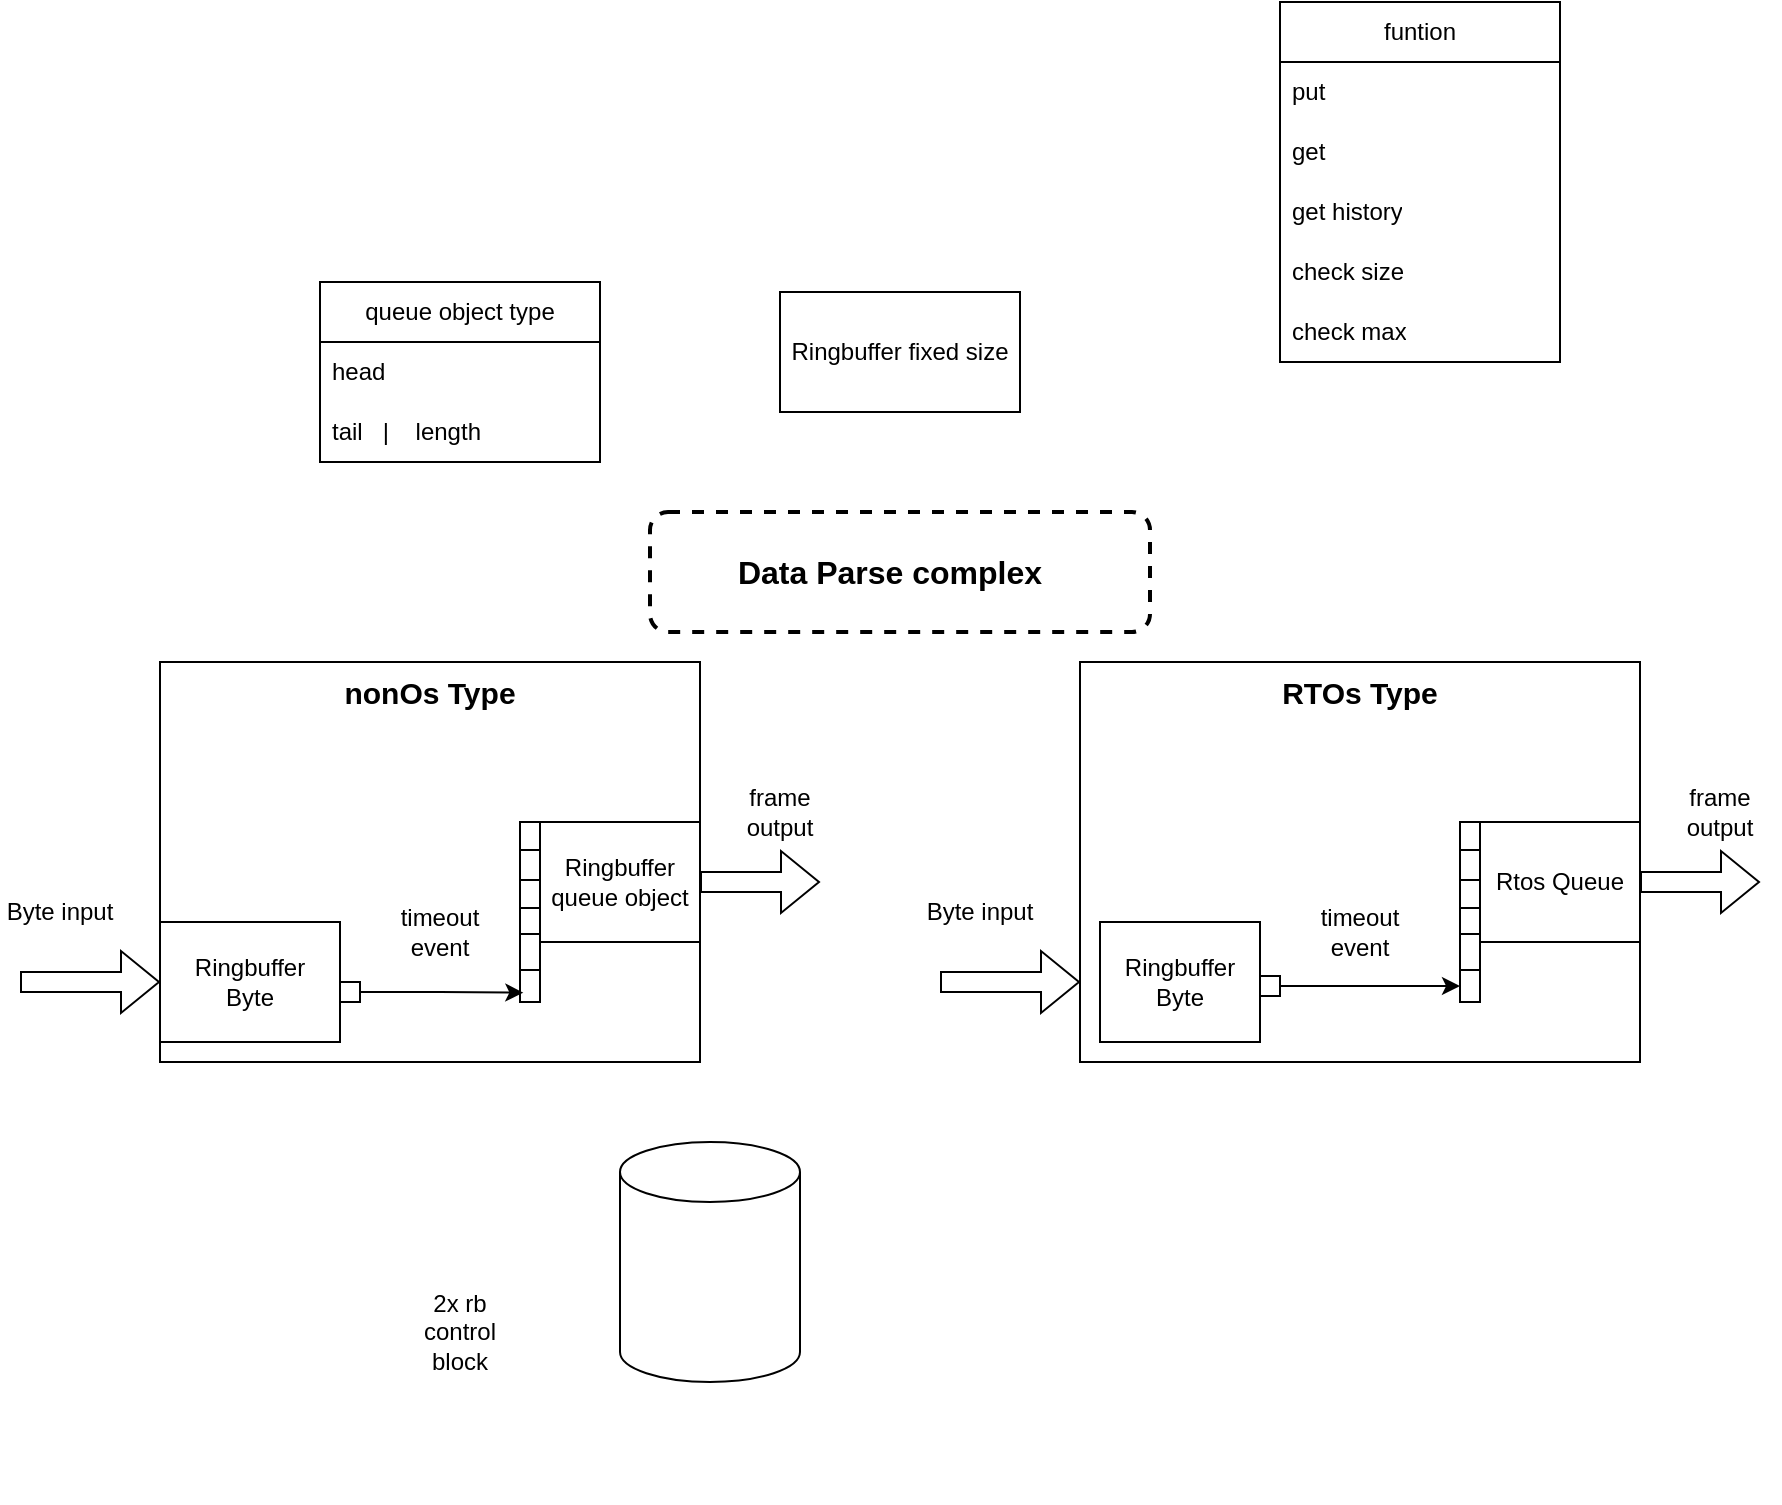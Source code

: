 <mxfile version="22.1.2" type="device">
  <diagram name="Page-1" id="YVvjcciK5aUMX96zlNBk">
    <mxGraphModel dx="2097" dy="727" grid="1" gridSize="10" guides="1" tooltips="1" connect="1" arrows="1" fold="1" page="1" pageScale="1" pageWidth="850" pageHeight="1100" math="0" shadow="0">
      <root>
        <mxCell id="0" />
        <mxCell id="1" parent="0" />
        <mxCell id="DnMKJDQOREoVa0s89lyH-1" value="Ringbuffer fixed size" style="rounded=0;whiteSpace=wrap;html=1;" vertex="1" parent="1">
          <mxGeometry x="310" y="195" width="120" height="60" as="geometry" />
        </mxCell>
        <mxCell id="DnMKJDQOREoVa0s89lyH-2" value="" style="rounded=0;whiteSpace=wrap;html=1;container=1;" vertex="1" parent="1">
          <mxGeometry y="380" width="270" height="200" as="geometry" />
        </mxCell>
        <mxCell id="DnMKJDQOREoVa0s89lyH-5" value="Ringbuffer&lt;br&gt;Byte" style="rounded=0;whiteSpace=wrap;html=1;" vertex="1" parent="DnMKJDQOREoVa0s89lyH-2">
          <mxGeometry y="130" width="90" height="60" as="geometry" />
        </mxCell>
        <mxCell id="DnMKJDQOREoVa0s89lyH-6" value="Ringbuffer&lt;br&gt;queue object" style="rounded=0;whiteSpace=wrap;html=1;" vertex="1" parent="DnMKJDQOREoVa0s89lyH-2">
          <mxGeometry x="190" y="80" width="80" height="60" as="geometry" />
        </mxCell>
        <mxCell id="DnMKJDQOREoVa0s89lyH-4" value="&lt;b&gt;&lt;font style=&quot;font-size: 15px;&quot;&gt;nonOs Type&lt;/font&gt;&lt;/b&gt;" style="text;html=1;strokeColor=none;fillColor=none;align=center;verticalAlign=middle;whiteSpace=wrap;rounded=0;" vertex="1" parent="DnMKJDQOREoVa0s89lyH-2">
          <mxGeometry x="85" width="100" height="30" as="geometry" />
        </mxCell>
        <mxCell id="DnMKJDQOREoVa0s89lyH-58" value="timeout event" style="text;html=1;strokeColor=none;fillColor=none;align=center;verticalAlign=middle;whiteSpace=wrap;rounded=0;" vertex="1" parent="DnMKJDQOREoVa0s89lyH-2">
          <mxGeometry x="110" y="120" width="60" height="30" as="geometry" />
        </mxCell>
        <mxCell id="DnMKJDQOREoVa0s89lyH-36" value="" style="shape=table;startSize=0;container=1;collapsible=0;childLayout=tableLayout;fontSize=16;" vertex="1" parent="DnMKJDQOREoVa0s89lyH-2">
          <mxGeometry x="180" y="80" width="10" height="90" as="geometry" />
        </mxCell>
        <mxCell id="DnMKJDQOREoVa0s89lyH-37" value="" style="shape=tableRow;horizontal=0;startSize=0;swimlaneHead=0;swimlaneBody=0;strokeColor=inherit;top=0;left=0;bottom=0;right=0;collapsible=0;dropTarget=0;fillColor=none;points=[[0,0.5],[1,0.5]];portConstraint=eastwest;fontSize=16;" vertex="1" parent="DnMKJDQOREoVa0s89lyH-36">
          <mxGeometry width="10" height="14" as="geometry" />
        </mxCell>
        <mxCell id="DnMKJDQOREoVa0s89lyH-38" value="" style="shape=partialRectangle;html=1;whiteSpace=wrap;connectable=0;strokeColor=inherit;overflow=hidden;fillColor=none;top=0;left=0;bottom=0;right=0;pointerEvents=1;fontSize=10;" vertex="1" parent="DnMKJDQOREoVa0s89lyH-37">
          <mxGeometry width="10" height="14" as="geometry">
            <mxRectangle width="10" height="14" as="alternateBounds" />
          </mxGeometry>
        </mxCell>
        <mxCell id="DnMKJDQOREoVa0s89lyH-49" style="shape=tableRow;horizontal=0;startSize=0;swimlaneHead=0;swimlaneBody=0;strokeColor=inherit;top=0;left=0;bottom=0;right=0;collapsible=0;dropTarget=0;fillColor=none;points=[[0,0.5],[1,0.5]];portConstraint=eastwest;fontSize=16;" vertex="1" parent="DnMKJDQOREoVa0s89lyH-36">
          <mxGeometry y="14" width="10" height="15" as="geometry" />
        </mxCell>
        <mxCell id="DnMKJDQOREoVa0s89lyH-50" style="shape=partialRectangle;html=1;whiteSpace=wrap;connectable=0;strokeColor=inherit;overflow=hidden;fillColor=none;top=0;left=0;bottom=0;right=0;pointerEvents=1;fontSize=16;" vertex="1" parent="DnMKJDQOREoVa0s89lyH-49">
          <mxGeometry width="10" height="15" as="geometry">
            <mxRectangle width="10" height="15" as="alternateBounds" />
          </mxGeometry>
        </mxCell>
        <mxCell id="DnMKJDQOREoVa0s89lyH-53" style="shape=tableRow;horizontal=0;startSize=0;swimlaneHead=0;swimlaneBody=0;strokeColor=inherit;top=0;left=0;bottom=0;right=0;collapsible=0;dropTarget=0;fillColor=none;points=[[0,0.5],[1,0.5]];portConstraint=eastwest;fontSize=16;" vertex="1" parent="DnMKJDQOREoVa0s89lyH-36">
          <mxGeometry y="29" width="10" height="14" as="geometry" />
        </mxCell>
        <mxCell id="DnMKJDQOREoVa0s89lyH-54" style="shape=partialRectangle;html=1;whiteSpace=wrap;connectable=0;strokeColor=inherit;overflow=hidden;fillColor=none;top=0;left=0;bottom=0;right=0;pointerEvents=1;fontSize=16;" vertex="1" parent="DnMKJDQOREoVa0s89lyH-53">
          <mxGeometry width="10" height="14" as="geometry">
            <mxRectangle width="10" height="14" as="alternateBounds" />
          </mxGeometry>
        </mxCell>
        <mxCell id="DnMKJDQOREoVa0s89lyH-45" value="" style="shape=tableRow;horizontal=0;startSize=0;swimlaneHead=0;swimlaneBody=0;strokeColor=inherit;top=0;left=0;bottom=0;right=0;collapsible=0;dropTarget=0;fillColor=none;points=[[0,0.5],[1,0.5]];portConstraint=eastwest;fontSize=16;" vertex="1" parent="DnMKJDQOREoVa0s89lyH-36">
          <mxGeometry y="43" width="10" height="13" as="geometry" />
        </mxCell>
        <mxCell id="DnMKJDQOREoVa0s89lyH-46" value="" style="shape=partialRectangle;html=1;whiteSpace=wrap;connectable=0;strokeColor=inherit;overflow=hidden;fillColor=none;top=0;left=0;bottom=0;right=0;pointerEvents=1;fontSize=16;" vertex="1" parent="DnMKJDQOREoVa0s89lyH-45">
          <mxGeometry width="10" height="13" as="geometry">
            <mxRectangle width="10" height="13" as="alternateBounds" />
          </mxGeometry>
        </mxCell>
        <mxCell id="DnMKJDQOREoVa0s89lyH-51" style="shape=tableRow;horizontal=0;startSize=0;swimlaneHead=0;swimlaneBody=0;strokeColor=inherit;top=0;left=0;bottom=0;right=0;collapsible=0;dropTarget=0;fillColor=none;points=[[0,0.5],[1,0.5]];portConstraint=eastwest;fontSize=16;" vertex="1" parent="DnMKJDQOREoVa0s89lyH-36">
          <mxGeometry y="56" width="10" height="18" as="geometry" />
        </mxCell>
        <mxCell id="DnMKJDQOREoVa0s89lyH-52" style="shape=partialRectangle;html=1;whiteSpace=wrap;connectable=0;strokeColor=inherit;overflow=hidden;fillColor=none;top=0;left=0;bottom=0;right=0;pointerEvents=1;fontSize=16;" vertex="1" parent="DnMKJDQOREoVa0s89lyH-51">
          <mxGeometry width="10" height="18" as="geometry">
            <mxRectangle width="10" height="18" as="alternateBounds" />
          </mxGeometry>
        </mxCell>
        <mxCell id="DnMKJDQOREoVa0s89lyH-41" value="" style="shape=tableRow;horizontal=0;startSize=0;swimlaneHead=0;swimlaneBody=0;strokeColor=inherit;top=0;left=0;bottom=0;right=0;collapsible=0;dropTarget=0;fillColor=none;points=[[0,0.5],[1,0.5]];portConstraint=eastwest;fontSize=16;" vertex="1" parent="DnMKJDQOREoVa0s89lyH-36">
          <mxGeometry y="74" width="10" height="16" as="geometry" />
        </mxCell>
        <mxCell id="DnMKJDQOREoVa0s89lyH-42" value="" style="shape=partialRectangle;html=1;whiteSpace=wrap;connectable=0;strokeColor=inherit;overflow=hidden;fillColor=none;top=0;left=0;bottom=0;right=0;pointerEvents=1;fontSize=16;" vertex="1" parent="DnMKJDQOREoVa0s89lyH-41">
          <mxGeometry width="10" height="16" as="geometry">
            <mxRectangle width="10" height="16" as="alternateBounds" />
          </mxGeometry>
        </mxCell>
        <mxCell id="DnMKJDQOREoVa0s89lyH-66" value="" style="rounded=0;whiteSpace=wrap;html=1;" vertex="1" parent="DnMKJDQOREoVa0s89lyH-2">
          <mxGeometry x="90" y="160" width="10" height="10" as="geometry" />
        </mxCell>
        <mxCell id="DnMKJDQOREoVa0s89lyH-71" style="edgeStyle=orthogonalEdgeStyle;rounded=0;orthogonalLoop=1;jettySize=auto;html=1;entryX=0.167;entryY=0.708;entryDx=0;entryDy=0;entryPerimeter=0;" edge="1" parent="DnMKJDQOREoVa0s89lyH-2" source="DnMKJDQOREoVa0s89lyH-66" target="DnMKJDQOREoVa0s89lyH-41">
          <mxGeometry relative="1" as="geometry" />
        </mxCell>
        <mxCell id="DnMKJDQOREoVa0s89lyH-3" value="&lt;b&gt;&lt;font style=&quot;font-size: 16px;&quot;&gt;Data Parse complex&lt;/font&gt;&lt;/b&gt;" style="text;html=1;strokeColor=none;fillColor=none;align=center;verticalAlign=middle;whiteSpace=wrap;rounded=0;" vertex="1" parent="1">
          <mxGeometry x="200" y="320" width="330" height="30" as="geometry" />
        </mxCell>
        <mxCell id="DnMKJDQOREoVa0s89lyH-7" value="" style="rounded=0;whiteSpace=wrap;html=1;container=1;" vertex="1" parent="1">
          <mxGeometry x="460" y="380" width="280" height="200" as="geometry" />
        </mxCell>
        <mxCell id="DnMKJDQOREoVa0s89lyH-10" value="&lt;b&gt;&lt;font style=&quot;font-size: 15px;&quot;&gt;RTOs Type&lt;/font&gt;&lt;/b&gt;" style="text;html=1;strokeColor=none;fillColor=none;align=center;verticalAlign=middle;whiteSpace=wrap;rounded=0;" vertex="1" parent="DnMKJDQOREoVa0s89lyH-7">
          <mxGeometry x="90" width="100" height="30" as="geometry" />
        </mxCell>
        <mxCell id="DnMKJDQOREoVa0s89lyH-8" value="Ringbuffer&lt;br&gt;Byte" style="rounded=0;whiteSpace=wrap;html=1;" vertex="1" parent="DnMKJDQOREoVa0s89lyH-7">
          <mxGeometry x="10" y="130" width="80" height="60" as="geometry" />
        </mxCell>
        <mxCell id="DnMKJDQOREoVa0s89lyH-60" value="timeout event" style="text;html=1;strokeColor=none;fillColor=none;align=center;verticalAlign=middle;whiteSpace=wrap;rounded=0;" vertex="1" parent="DnMKJDQOREoVa0s89lyH-7">
          <mxGeometry x="110" y="120" width="60" height="30" as="geometry" />
        </mxCell>
        <mxCell id="DnMKJDQOREoVa0s89lyH-9" value="Rtos Queue" style="rounded=0;whiteSpace=wrap;html=1;" vertex="1" parent="DnMKJDQOREoVa0s89lyH-7">
          <mxGeometry x="200" y="80" width="80" height="60" as="geometry" />
        </mxCell>
        <mxCell id="DnMKJDQOREoVa0s89lyH-69" value="" style="rounded=0;whiteSpace=wrap;html=1;" vertex="1" parent="DnMKJDQOREoVa0s89lyH-7">
          <mxGeometry x="90" y="157" width="10" height="10" as="geometry" />
        </mxCell>
        <mxCell id="DnMKJDQOREoVa0s89lyH-25" value="queue object type" style="swimlane;fontStyle=0;childLayout=stackLayout;horizontal=1;startSize=30;horizontalStack=0;resizeParent=1;resizeParentMax=0;resizeLast=0;collapsible=1;marginBottom=0;whiteSpace=wrap;html=1;" vertex="1" parent="1">
          <mxGeometry x="80" y="190" width="140" height="90" as="geometry" />
        </mxCell>
        <mxCell id="DnMKJDQOREoVa0s89lyH-26" value="head" style="text;strokeColor=none;fillColor=none;align=left;verticalAlign=middle;spacingLeft=4;spacingRight=4;overflow=hidden;points=[[0,0.5],[1,0.5]];portConstraint=eastwest;rotatable=0;whiteSpace=wrap;html=1;" vertex="1" parent="DnMKJDQOREoVa0s89lyH-25">
          <mxGeometry y="30" width="140" height="30" as="geometry" />
        </mxCell>
        <mxCell id="DnMKJDQOREoVa0s89lyH-29" value="tail&amp;nbsp; &amp;nbsp;|&amp;nbsp; &amp;nbsp; length&amp;nbsp;" style="text;strokeColor=none;fillColor=none;align=left;verticalAlign=middle;spacingLeft=4;spacingRight=4;overflow=hidden;points=[[0,0.5],[1,0.5]];portConstraint=eastwest;rotatable=0;whiteSpace=wrap;html=1;" vertex="1" parent="DnMKJDQOREoVa0s89lyH-25">
          <mxGeometry y="60" width="140" height="30" as="geometry" />
        </mxCell>
        <mxCell id="DnMKJDQOREoVa0s89lyH-30" value="" style="shape=flexArrow;endArrow=classic;html=1;rounded=0;" edge="1" parent="1">
          <mxGeometry width="50" height="50" relative="1" as="geometry">
            <mxPoint x="-70" y="540" as="sourcePoint" />
            <mxPoint y="540" as="targetPoint" />
          </mxGeometry>
        </mxCell>
        <mxCell id="DnMKJDQOREoVa0s89lyH-31" value="" style="shape=flexArrow;endArrow=classic;html=1;rounded=0;" edge="1" parent="1">
          <mxGeometry width="50" height="50" relative="1" as="geometry">
            <mxPoint x="270" y="490" as="sourcePoint" />
            <mxPoint x="330" y="490" as="targetPoint" />
          </mxGeometry>
        </mxCell>
        <mxCell id="DnMKJDQOREoVa0s89lyH-33" value="Byte input" style="text;html=1;strokeColor=none;fillColor=none;align=center;verticalAlign=middle;whiteSpace=wrap;rounded=0;" vertex="1" parent="1">
          <mxGeometry x="-80" y="490" width="60" height="30" as="geometry" />
        </mxCell>
        <mxCell id="DnMKJDQOREoVa0s89lyH-35" value="frame output" style="text;html=1;strokeColor=none;fillColor=none;align=center;verticalAlign=middle;whiteSpace=wrap;rounded=0;" vertex="1" parent="1">
          <mxGeometry x="280" y="440" width="60" height="30" as="geometry" />
        </mxCell>
        <mxCell id="DnMKJDQOREoVa0s89lyH-61" value="" style="shape=tableRow;horizontal=0;startSize=0;swimlaneHead=0;swimlaneBody=0;strokeColor=inherit;top=0;left=0;bottom=0;right=0;collapsible=0;dropTarget=0;fillColor=none;points=[[0,0.5],[1,0.5]];portConstraint=eastwest;fontSize=16;" vertex="1" parent="1">
          <mxGeometry x="190" y="774" width="10" height="16" as="geometry" />
        </mxCell>
        <mxCell id="DnMKJDQOREoVa0s89lyH-62" value="" style="shape=partialRectangle;html=1;whiteSpace=wrap;connectable=0;strokeColor=inherit;overflow=hidden;fillColor=none;top=0;left=0;bottom=0;right=0;pointerEvents=1;fontSize=16;" vertex="1" parent="DnMKJDQOREoVa0s89lyH-61">
          <mxGeometry width="10" height="16" as="geometry">
            <mxRectangle width="10" height="16" as="alternateBounds" />
          </mxGeometry>
        </mxCell>
        <mxCell id="DnMKJDQOREoVa0s89lyH-67" value="" style="shape=tableRow;horizontal=0;startSize=0;swimlaneHead=0;swimlaneBody=0;strokeColor=inherit;top=0;left=0;bottom=0;right=0;collapsible=0;dropTarget=0;fillColor=none;points=[[0,0.5],[1,0.5]];portConstraint=eastwest;fontSize=16;" vertex="1" parent="1">
          <mxGeometry x="200" y="784" width="10" height="16" as="geometry" />
        </mxCell>
        <mxCell id="DnMKJDQOREoVa0s89lyH-68" value="" style="shape=partialRectangle;html=1;whiteSpace=wrap;connectable=0;strokeColor=inherit;overflow=hidden;fillColor=none;top=0;left=0;bottom=0;right=0;pointerEvents=1;fontSize=16;" vertex="1" parent="DnMKJDQOREoVa0s89lyH-67">
          <mxGeometry width="10" height="16" as="geometry">
            <mxRectangle width="10" height="16" as="alternateBounds" />
          </mxGeometry>
        </mxCell>
        <mxCell id="DnMKJDQOREoVa0s89lyH-72" value="" style="shape=table;startSize=0;container=1;collapsible=0;childLayout=tableLayout;fontSize=16;" vertex="1" parent="1">
          <mxGeometry x="650" y="460" width="10" height="90" as="geometry" />
        </mxCell>
        <mxCell id="DnMKJDQOREoVa0s89lyH-73" value="" style="shape=tableRow;horizontal=0;startSize=0;swimlaneHead=0;swimlaneBody=0;strokeColor=inherit;top=0;left=0;bottom=0;right=0;collapsible=0;dropTarget=0;fillColor=none;points=[[0,0.5],[1,0.5]];portConstraint=eastwest;fontSize=16;" vertex="1" parent="DnMKJDQOREoVa0s89lyH-72">
          <mxGeometry width="10" height="14" as="geometry" />
        </mxCell>
        <mxCell id="DnMKJDQOREoVa0s89lyH-74" value="" style="shape=partialRectangle;html=1;whiteSpace=wrap;connectable=0;strokeColor=inherit;overflow=hidden;fillColor=none;top=0;left=0;bottom=0;right=0;pointerEvents=1;fontSize=10;" vertex="1" parent="DnMKJDQOREoVa0s89lyH-73">
          <mxGeometry width="10" height="14" as="geometry">
            <mxRectangle width="10" height="14" as="alternateBounds" />
          </mxGeometry>
        </mxCell>
        <mxCell id="DnMKJDQOREoVa0s89lyH-75" style="shape=tableRow;horizontal=0;startSize=0;swimlaneHead=0;swimlaneBody=0;strokeColor=inherit;top=0;left=0;bottom=0;right=0;collapsible=0;dropTarget=0;fillColor=none;points=[[0,0.5],[1,0.5]];portConstraint=eastwest;fontSize=16;" vertex="1" parent="DnMKJDQOREoVa0s89lyH-72">
          <mxGeometry y="14" width="10" height="15" as="geometry" />
        </mxCell>
        <mxCell id="DnMKJDQOREoVa0s89lyH-76" style="shape=partialRectangle;html=1;whiteSpace=wrap;connectable=0;strokeColor=inherit;overflow=hidden;fillColor=none;top=0;left=0;bottom=0;right=0;pointerEvents=1;fontSize=16;" vertex="1" parent="DnMKJDQOREoVa0s89lyH-75">
          <mxGeometry width="10" height="15" as="geometry">
            <mxRectangle width="10" height="15" as="alternateBounds" />
          </mxGeometry>
        </mxCell>
        <mxCell id="DnMKJDQOREoVa0s89lyH-77" style="shape=tableRow;horizontal=0;startSize=0;swimlaneHead=0;swimlaneBody=0;strokeColor=inherit;top=0;left=0;bottom=0;right=0;collapsible=0;dropTarget=0;fillColor=none;points=[[0,0.5],[1,0.5]];portConstraint=eastwest;fontSize=16;" vertex="1" parent="DnMKJDQOREoVa0s89lyH-72">
          <mxGeometry y="29" width="10" height="14" as="geometry" />
        </mxCell>
        <mxCell id="DnMKJDQOREoVa0s89lyH-78" style="shape=partialRectangle;html=1;whiteSpace=wrap;connectable=0;strokeColor=inherit;overflow=hidden;fillColor=none;top=0;left=0;bottom=0;right=0;pointerEvents=1;fontSize=16;" vertex="1" parent="DnMKJDQOREoVa0s89lyH-77">
          <mxGeometry width="10" height="14" as="geometry">
            <mxRectangle width="10" height="14" as="alternateBounds" />
          </mxGeometry>
        </mxCell>
        <mxCell id="DnMKJDQOREoVa0s89lyH-79" value="" style="shape=tableRow;horizontal=0;startSize=0;swimlaneHead=0;swimlaneBody=0;strokeColor=inherit;top=0;left=0;bottom=0;right=0;collapsible=0;dropTarget=0;fillColor=none;points=[[0,0.5],[1,0.5]];portConstraint=eastwest;fontSize=16;" vertex="1" parent="DnMKJDQOREoVa0s89lyH-72">
          <mxGeometry y="43" width="10" height="13" as="geometry" />
        </mxCell>
        <mxCell id="DnMKJDQOREoVa0s89lyH-80" value="" style="shape=partialRectangle;html=1;whiteSpace=wrap;connectable=0;strokeColor=inherit;overflow=hidden;fillColor=none;top=0;left=0;bottom=0;right=0;pointerEvents=1;fontSize=16;" vertex="1" parent="DnMKJDQOREoVa0s89lyH-79">
          <mxGeometry width="10" height="13" as="geometry">
            <mxRectangle width="10" height="13" as="alternateBounds" />
          </mxGeometry>
        </mxCell>
        <mxCell id="DnMKJDQOREoVa0s89lyH-81" style="shape=tableRow;horizontal=0;startSize=0;swimlaneHead=0;swimlaneBody=0;strokeColor=inherit;top=0;left=0;bottom=0;right=0;collapsible=0;dropTarget=0;fillColor=none;points=[[0,0.5],[1,0.5]];portConstraint=eastwest;fontSize=16;" vertex="1" parent="DnMKJDQOREoVa0s89lyH-72">
          <mxGeometry y="56" width="10" height="18" as="geometry" />
        </mxCell>
        <mxCell id="DnMKJDQOREoVa0s89lyH-82" style="shape=partialRectangle;html=1;whiteSpace=wrap;connectable=0;strokeColor=inherit;overflow=hidden;fillColor=none;top=0;left=0;bottom=0;right=0;pointerEvents=1;fontSize=16;" vertex="1" parent="DnMKJDQOREoVa0s89lyH-81">
          <mxGeometry width="10" height="18" as="geometry">
            <mxRectangle width="10" height="18" as="alternateBounds" />
          </mxGeometry>
        </mxCell>
        <mxCell id="DnMKJDQOREoVa0s89lyH-83" value="" style="shape=tableRow;horizontal=0;startSize=0;swimlaneHead=0;swimlaneBody=0;strokeColor=inherit;top=0;left=0;bottom=0;right=0;collapsible=0;dropTarget=0;fillColor=none;points=[[0,0.5],[1,0.5]];portConstraint=eastwest;fontSize=16;" vertex="1" parent="DnMKJDQOREoVa0s89lyH-72">
          <mxGeometry y="74" width="10" height="16" as="geometry" />
        </mxCell>
        <mxCell id="DnMKJDQOREoVa0s89lyH-84" value="" style="shape=partialRectangle;html=1;whiteSpace=wrap;connectable=0;strokeColor=inherit;overflow=hidden;fillColor=none;top=0;left=0;bottom=0;right=0;pointerEvents=1;fontSize=16;" vertex="1" parent="DnMKJDQOREoVa0s89lyH-83">
          <mxGeometry width="10" height="16" as="geometry">
            <mxRectangle width="10" height="16" as="alternateBounds" />
          </mxGeometry>
        </mxCell>
        <mxCell id="DnMKJDQOREoVa0s89lyH-86" style="edgeStyle=orthogonalEdgeStyle;rounded=0;orthogonalLoop=1;jettySize=auto;html=1;entryX=0;entryY=0.5;entryDx=0;entryDy=0;" edge="1" parent="1" source="DnMKJDQOREoVa0s89lyH-69" target="DnMKJDQOREoVa0s89lyH-83">
          <mxGeometry relative="1" as="geometry" />
        </mxCell>
        <mxCell id="DnMKJDQOREoVa0s89lyH-88" value="frame output" style="text;html=1;strokeColor=none;fillColor=none;align=center;verticalAlign=middle;whiteSpace=wrap;rounded=0;" vertex="1" parent="1">
          <mxGeometry x="750" y="440" width="60" height="30" as="geometry" />
        </mxCell>
        <mxCell id="DnMKJDQOREoVa0s89lyH-89" value="" style="shape=flexArrow;endArrow=classic;html=1;rounded=0;" edge="1" parent="1">
          <mxGeometry width="50" height="50" relative="1" as="geometry">
            <mxPoint x="740" y="490" as="sourcePoint" />
            <mxPoint x="800" y="490" as="targetPoint" />
          </mxGeometry>
        </mxCell>
        <mxCell id="DnMKJDQOREoVa0s89lyH-90" value="" style="shape=flexArrow;endArrow=classic;html=1;rounded=0;" edge="1" parent="1">
          <mxGeometry width="50" height="50" relative="1" as="geometry">
            <mxPoint x="390" y="540" as="sourcePoint" />
            <mxPoint x="460" y="540" as="targetPoint" />
          </mxGeometry>
        </mxCell>
        <mxCell id="DnMKJDQOREoVa0s89lyH-91" value="Byte input" style="text;html=1;strokeColor=none;fillColor=none;align=center;verticalAlign=middle;whiteSpace=wrap;rounded=0;" vertex="1" parent="1">
          <mxGeometry x="380" y="490" width="60" height="30" as="geometry" />
        </mxCell>
        <mxCell id="DnMKJDQOREoVa0s89lyH-92" value="funtion" style="swimlane;fontStyle=0;childLayout=stackLayout;horizontal=1;startSize=30;horizontalStack=0;resizeParent=1;resizeParentMax=0;resizeLast=0;collapsible=1;marginBottom=0;whiteSpace=wrap;html=1;" vertex="1" parent="1">
          <mxGeometry x="560" y="50" width="140" height="180" as="geometry" />
        </mxCell>
        <mxCell id="DnMKJDQOREoVa0s89lyH-93" value="put&amp;nbsp;" style="text;strokeColor=none;fillColor=none;align=left;verticalAlign=middle;spacingLeft=4;spacingRight=4;overflow=hidden;points=[[0,0.5],[1,0.5]];portConstraint=eastwest;rotatable=0;whiteSpace=wrap;html=1;" vertex="1" parent="DnMKJDQOREoVa0s89lyH-92">
          <mxGeometry y="30" width="140" height="30" as="geometry" />
        </mxCell>
        <mxCell id="DnMKJDQOREoVa0s89lyH-94" value="get" style="text;strokeColor=none;fillColor=none;align=left;verticalAlign=middle;spacingLeft=4;spacingRight=4;overflow=hidden;points=[[0,0.5],[1,0.5]];portConstraint=eastwest;rotatable=0;whiteSpace=wrap;html=1;" vertex="1" parent="DnMKJDQOREoVa0s89lyH-92">
          <mxGeometry y="60" width="140" height="30" as="geometry" />
        </mxCell>
        <mxCell id="DnMKJDQOREoVa0s89lyH-97" value="get history" style="text;strokeColor=none;fillColor=none;align=left;verticalAlign=middle;spacingLeft=4;spacingRight=4;overflow=hidden;points=[[0,0.5],[1,0.5]];portConstraint=eastwest;rotatable=0;whiteSpace=wrap;html=1;" vertex="1" parent="DnMKJDQOREoVa0s89lyH-92">
          <mxGeometry y="90" width="140" height="30" as="geometry" />
        </mxCell>
        <mxCell id="DnMKJDQOREoVa0s89lyH-96" value="check size" style="text;strokeColor=none;fillColor=none;align=left;verticalAlign=middle;spacingLeft=4;spacingRight=4;overflow=hidden;points=[[0,0.5],[1,0.5]];portConstraint=eastwest;rotatable=0;whiteSpace=wrap;html=1;" vertex="1" parent="DnMKJDQOREoVa0s89lyH-92">
          <mxGeometry y="120" width="140" height="30" as="geometry" />
        </mxCell>
        <mxCell id="DnMKJDQOREoVa0s89lyH-95" value="check max" style="text;strokeColor=none;fillColor=none;align=left;verticalAlign=middle;spacingLeft=4;spacingRight=4;overflow=hidden;points=[[0,0.5],[1,0.5]];portConstraint=eastwest;rotatable=0;whiteSpace=wrap;html=1;" vertex="1" parent="DnMKJDQOREoVa0s89lyH-92">
          <mxGeometry y="150" width="140" height="30" as="geometry" />
        </mxCell>
        <mxCell id="DnMKJDQOREoVa0s89lyH-98" value="" style="rounded=1;whiteSpace=wrap;html=1;dashed=1;fillColor=none;strokeWidth=2;" vertex="1" parent="1">
          <mxGeometry x="245" y="305" width="250" height="60" as="geometry" />
        </mxCell>
        <mxCell id="DnMKJDQOREoVa0s89lyH-100" value="" style="shape=cylinder3;whiteSpace=wrap;html=1;boundedLbl=1;backgroundOutline=1;size=15;" vertex="1" parent="1">
          <mxGeometry x="230" y="620" width="90" height="120" as="geometry" />
        </mxCell>
        <mxCell id="DnMKJDQOREoVa0s89lyH-101" value="2x rb control block" style="text;html=1;strokeColor=none;fillColor=none;align=center;verticalAlign=middle;whiteSpace=wrap;rounded=0;" vertex="1" parent="1">
          <mxGeometry x="120" y="700" width="60" height="30" as="geometry" />
        </mxCell>
      </root>
    </mxGraphModel>
  </diagram>
</mxfile>
